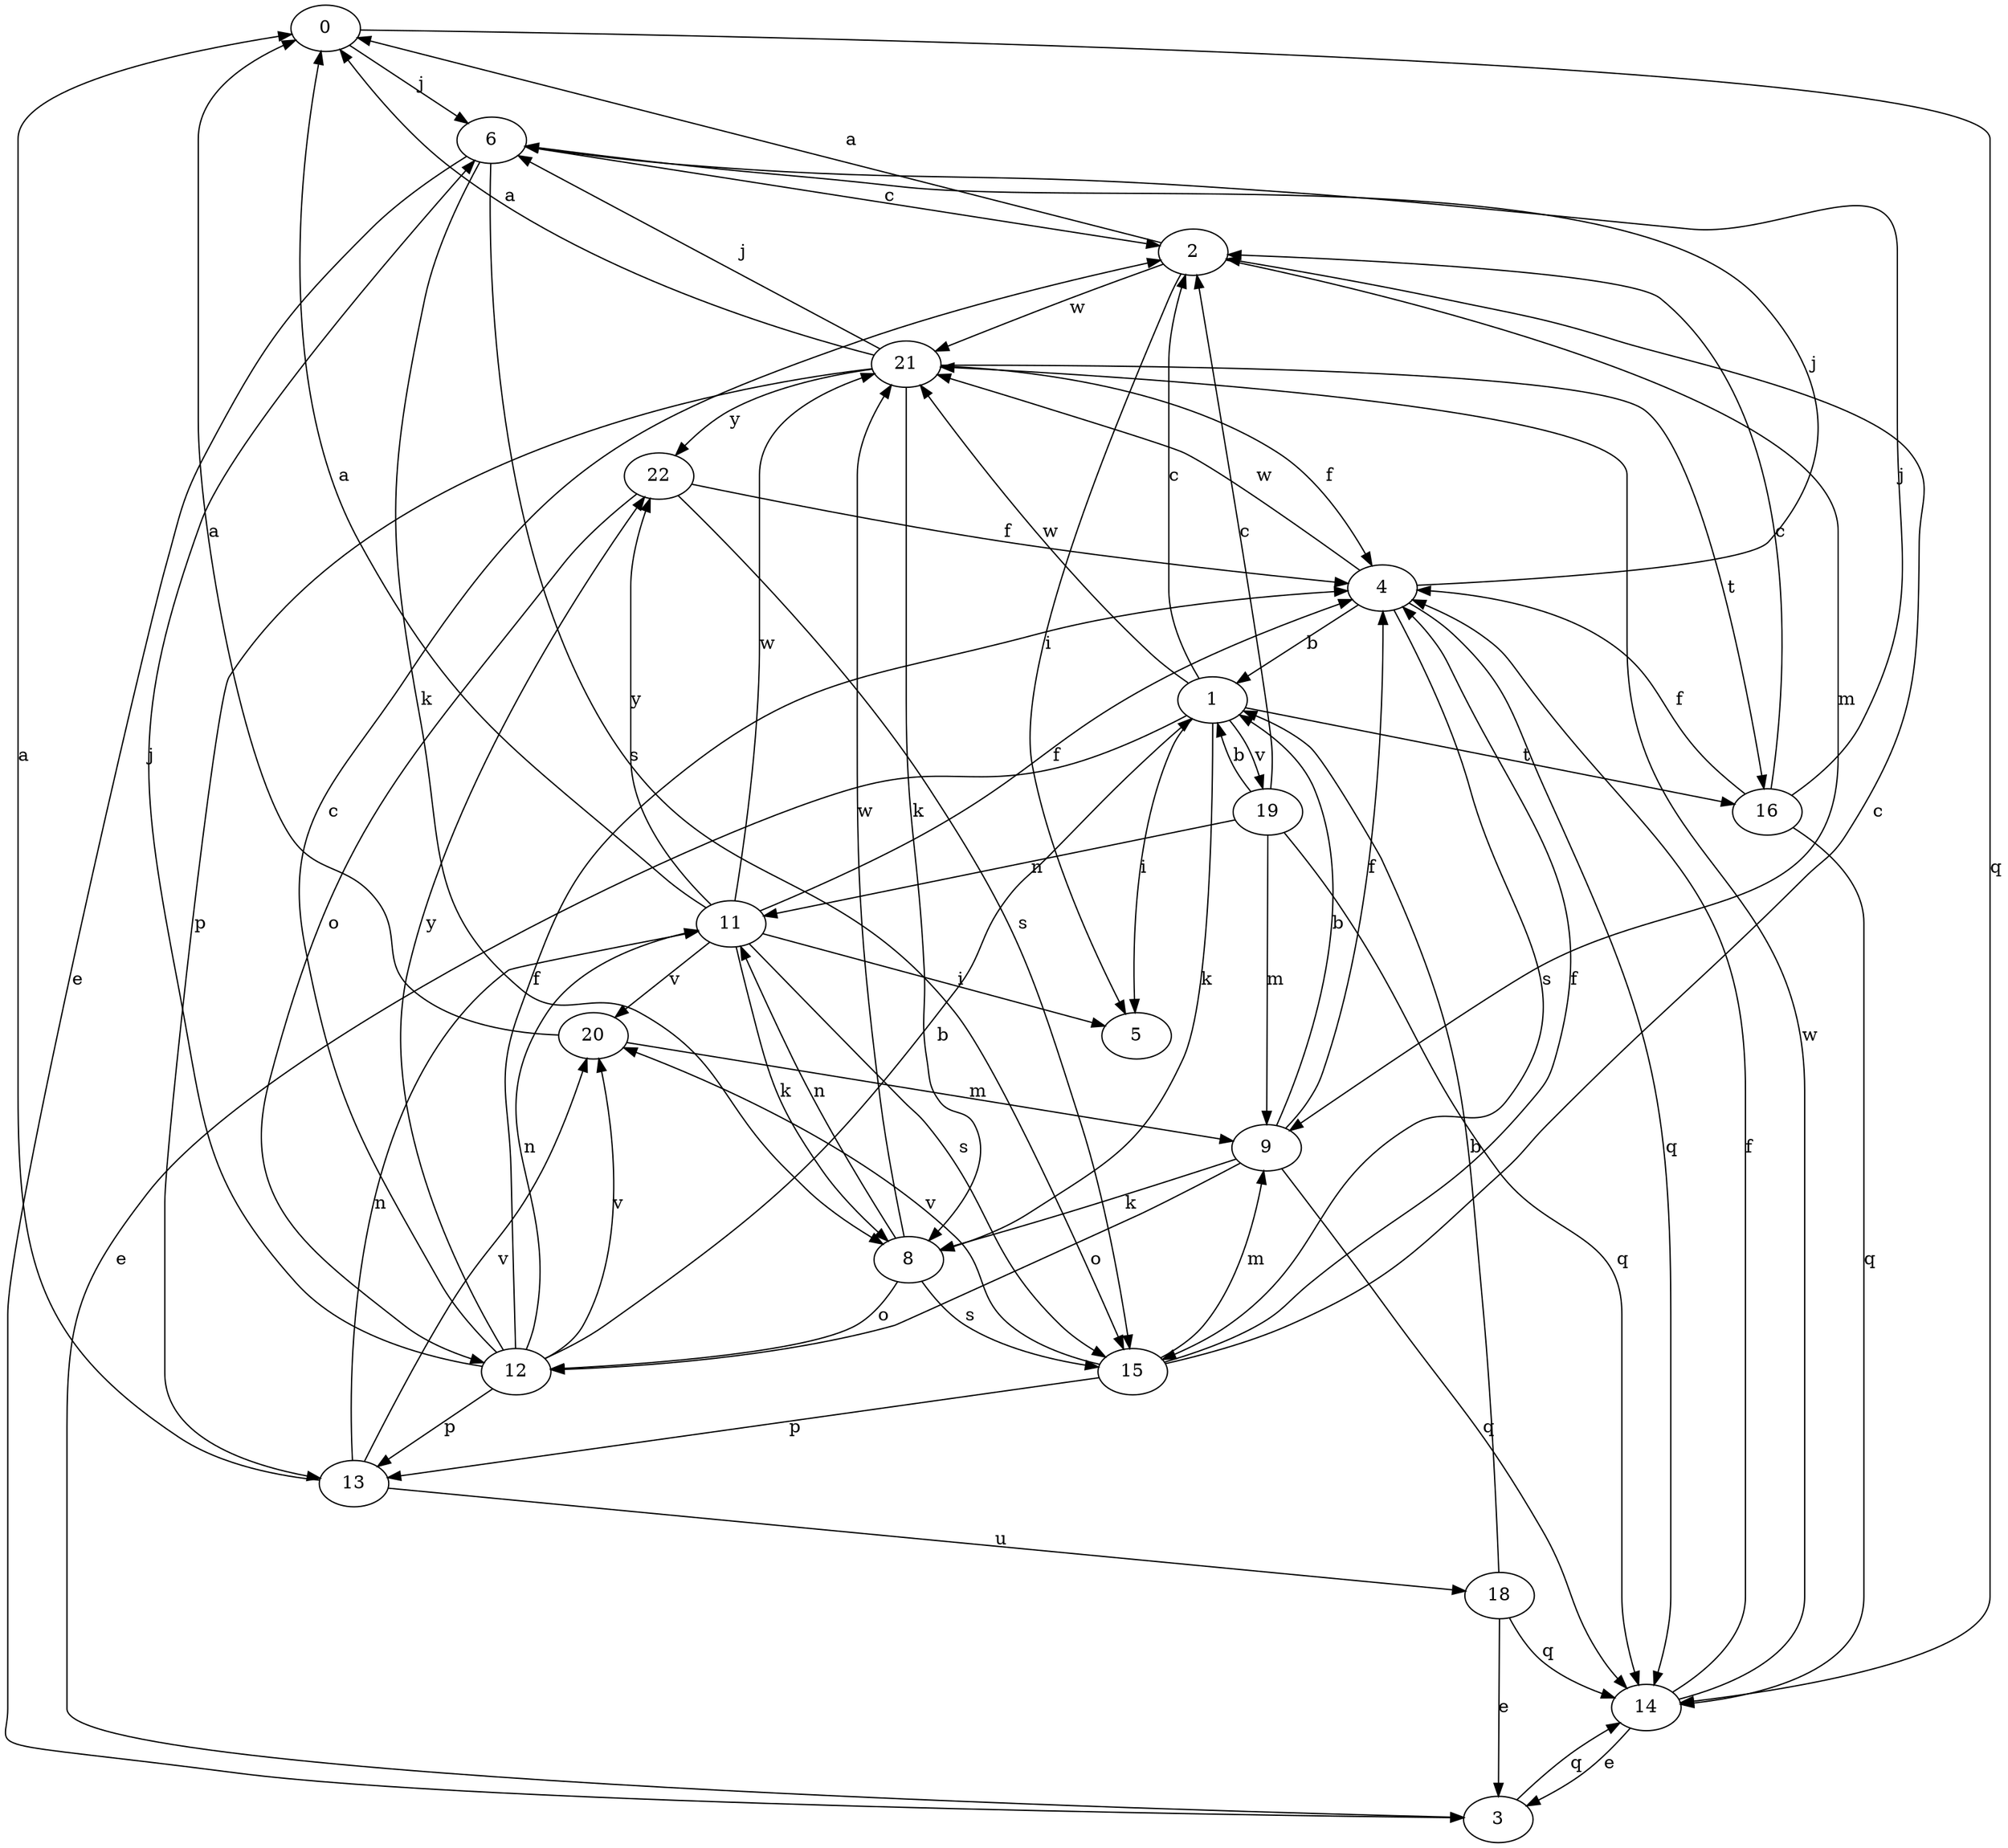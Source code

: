strict digraph  {
0;
1;
2;
3;
4;
5;
6;
8;
9;
11;
12;
13;
14;
15;
16;
18;
19;
20;
21;
22;
0 -> 6  [label=j];
0 -> 14  [label=q];
1 -> 2  [label=c];
1 -> 3  [label=e];
1 -> 5  [label=i];
1 -> 8  [label=k];
1 -> 16  [label=t];
1 -> 19  [label=v];
1 -> 21  [label=w];
2 -> 0  [label=a];
2 -> 5  [label=i];
2 -> 9  [label=m];
2 -> 21  [label=w];
3 -> 14  [label=q];
4 -> 1  [label=b];
4 -> 6  [label=j];
4 -> 14  [label=q];
4 -> 15  [label=s];
4 -> 21  [label=w];
6 -> 2  [label=c];
6 -> 3  [label=e];
6 -> 8  [label=k];
6 -> 15  [label=s];
8 -> 11  [label=n];
8 -> 12  [label=o];
8 -> 15  [label=s];
8 -> 21  [label=w];
9 -> 1  [label=b];
9 -> 4  [label=f];
9 -> 8  [label=k];
9 -> 12  [label=o];
9 -> 14  [label=q];
11 -> 0  [label=a];
11 -> 4  [label=f];
11 -> 5  [label=i];
11 -> 8  [label=k];
11 -> 15  [label=s];
11 -> 20  [label=v];
11 -> 21  [label=w];
11 -> 22  [label=y];
12 -> 1  [label=b];
12 -> 2  [label=c];
12 -> 4  [label=f];
12 -> 6  [label=j];
12 -> 11  [label=n];
12 -> 13  [label=p];
12 -> 20  [label=v];
12 -> 22  [label=y];
13 -> 0  [label=a];
13 -> 11  [label=n];
13 -> 18  [label=u];
13 -> 20  [label=v];
14 -> 3  [label=e];
14 -> 4  [label=f];
14 -> 21  [label=w];
15 -> 2  [label=c];
15 -> 4  [label=f];
15 -> 9  [label=m];
15 -> 13  [label=p];
15 -> 20  [label=v];
16 -> 2  [label=c];
16 -> 4  [label=f];
16 -> 6  [label=j];
16 -> 14  [label=q];
18 -> 1  [label=b];
18 -> 3  [label=e];
18 -> 14  [label=q];
19 -> 1  [label=b];
19 -> 2  [label=c];
19 -> 9  [label=m];
19 -> 11  [label=n];
19 -> 14  [label=q];
20 -> 0  [label=a];
20 -> 9  [label=m];
21 -> 0  [label=a];
21 -> 4  [label=f];
21 -> 6  [label=j];
21 -> 8  [label=k];
21 -> 13  [label=p];
21 -> 16  [label=t];
21 -> 22  [label=y];
22 -> 4  [label=f];
22 -> 12  [label=o];
22 -> 15  [label=s];
}
